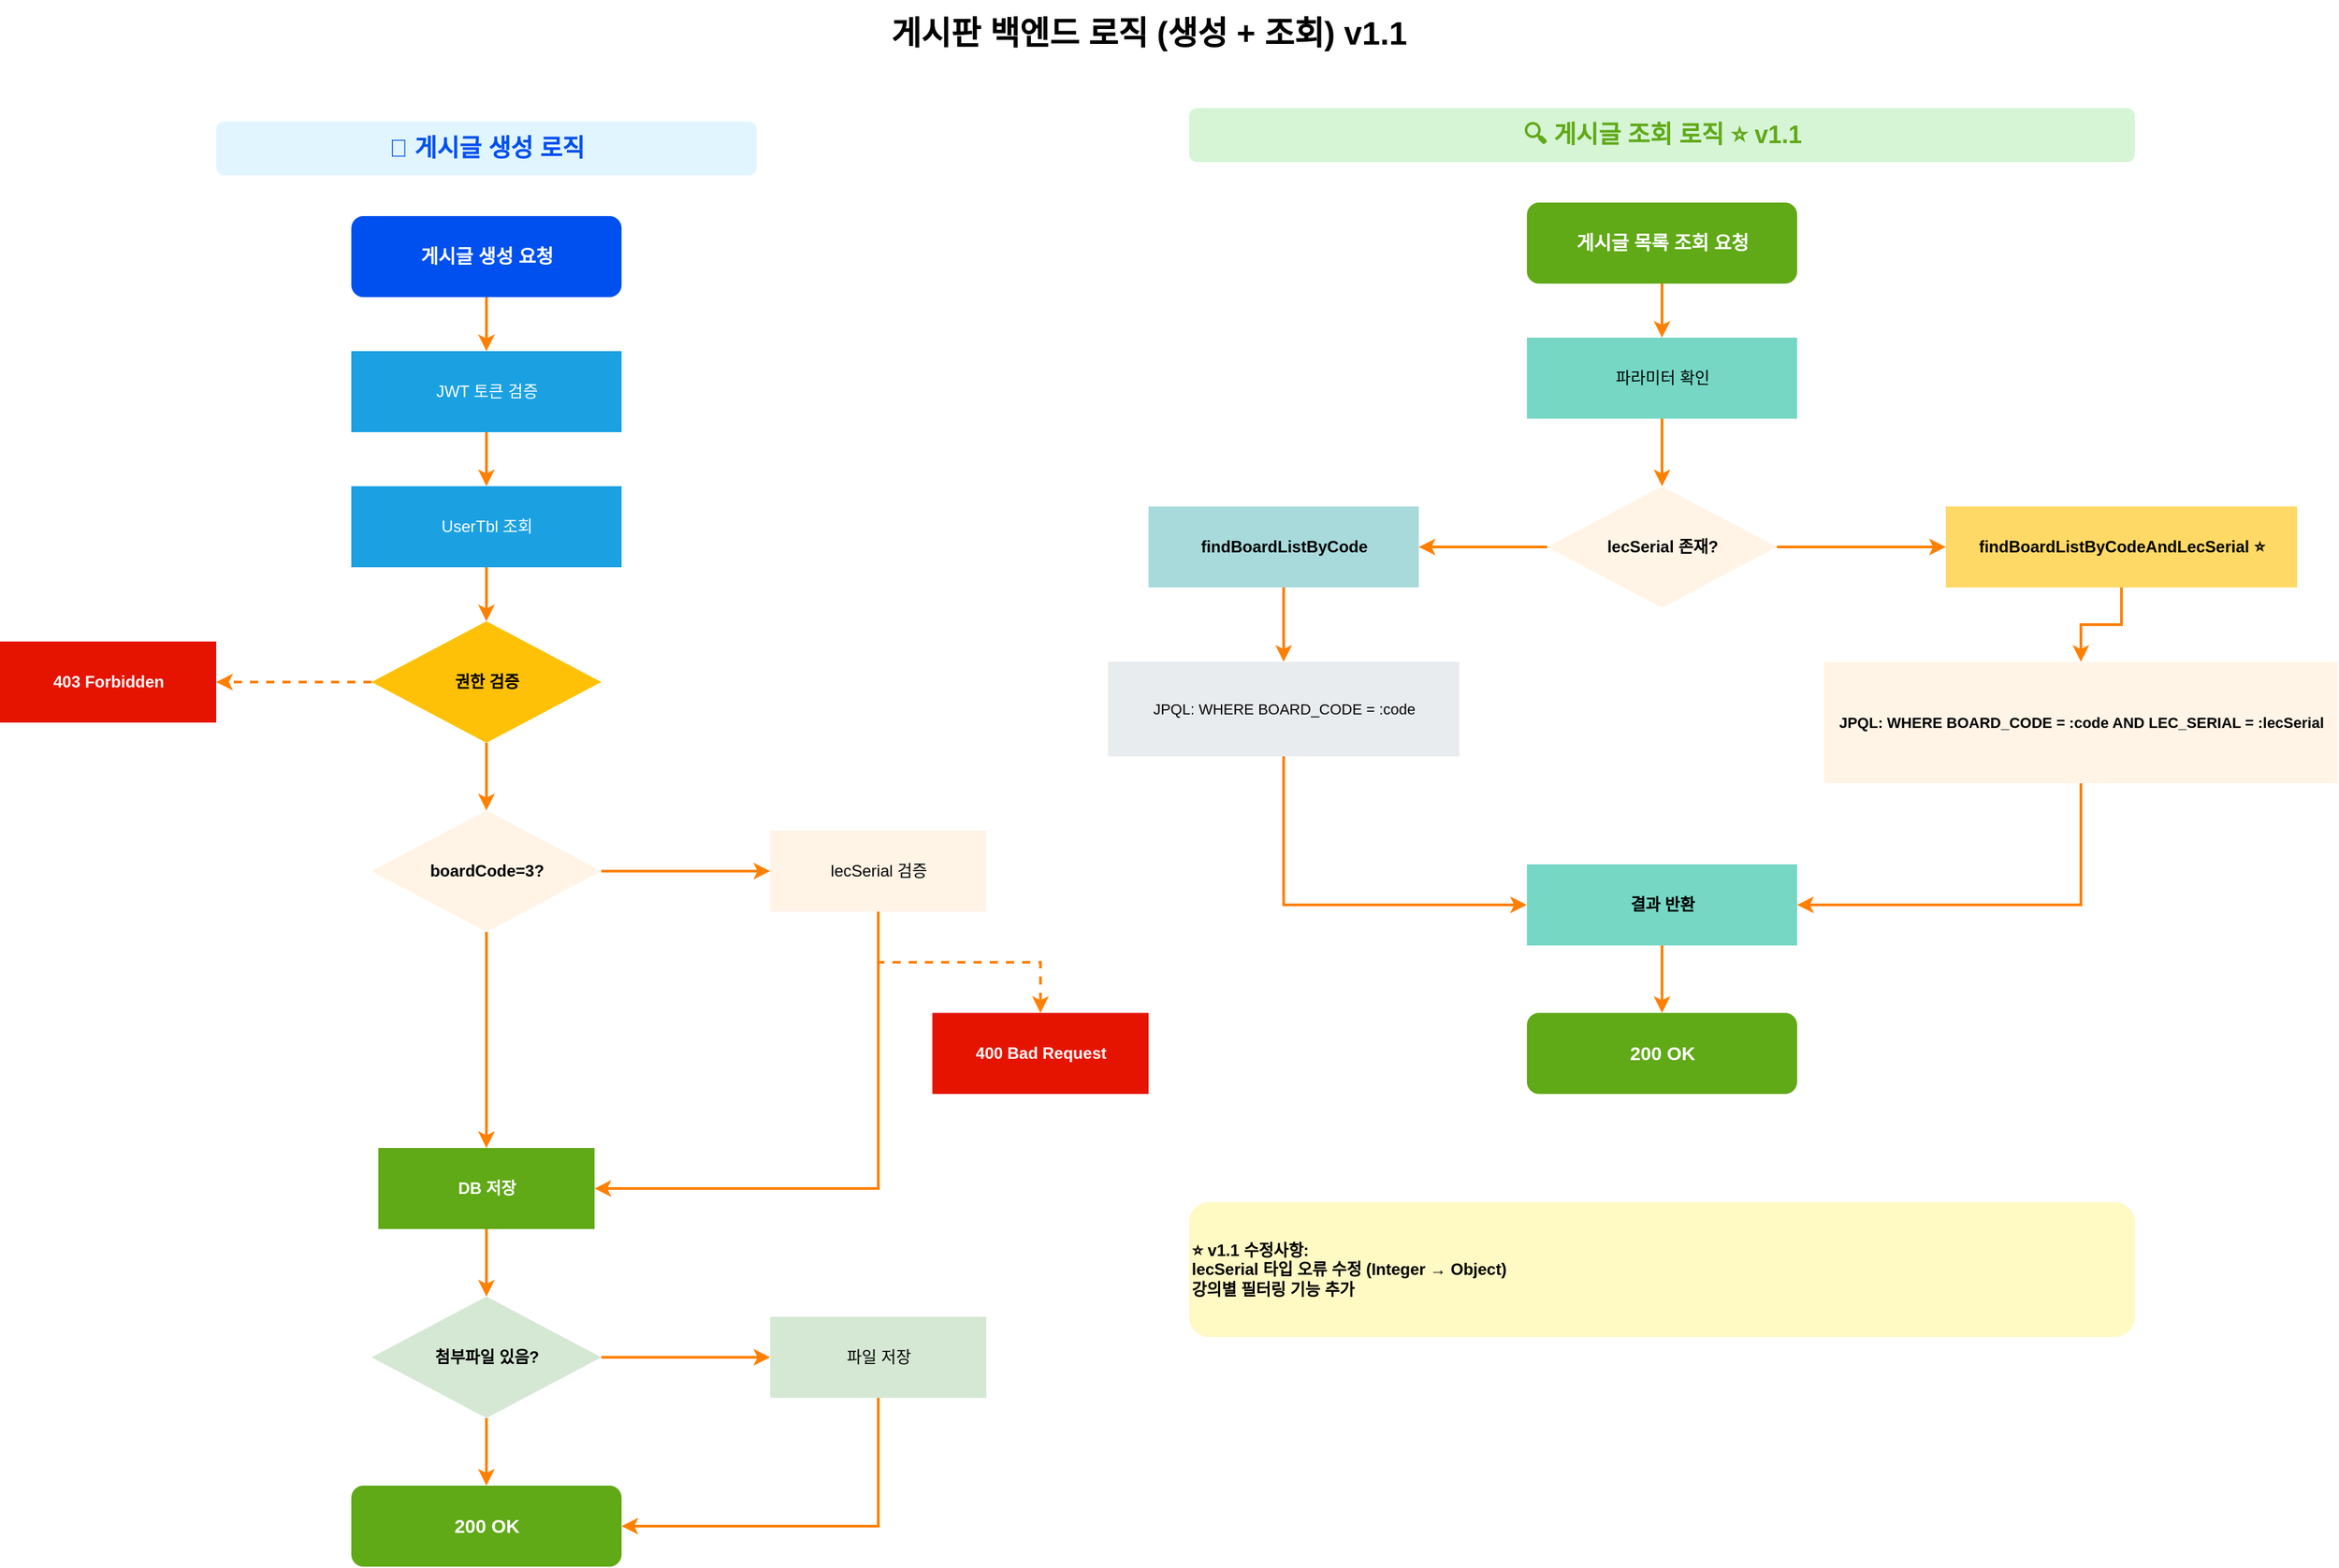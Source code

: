 <mxfile version="28.2.7">
  <diagram name="게시판 백엔드 로직" id="board-logic">
    <mxGraphModel dx="2037" dy="1110" grid="1" gridSize="10" guides="1" tooltips="1" connect="1" arrows="1" fold="1" page="1" pageScale="1" pageWidth="2800" pageHeight="1800" background="light-dark(#FFFFFF,#FFFFFF)" math="0" shadow="0">
      <root>
        <mxCell id="0" />
        <mxCell id="1" parent="0" />
        <mxCell id="title1" value="게시판 백엔드 로직 (생성 + 조회) v1.1" style="text;html=1;align=center;verticalAlign=middle;fontSize=24;fontStyle=1;fontColor=#000000;strokeColor=none;strokeWidth=2;fillColor=default;" parent="1" vertex="1">
          <mxGeometry x="270" y="10" width="1200" height="50" as="geometry" />
        </mxCell>
        <mxCell id="title2" value="📝 게시글 생성 로직" style="text;html=1;strokeColor=none;fillColor=#e1f5ff;align=center;verticalAlign=middle;rounded=1;fontSize=18;fontStyle=1;fontColor=#0050ef;strokeWidth=2;" parent="1" vertex="1">
          <mxGeometry x="180" y="100" width="400" height="40" as="geometry" />
        </mxCell>
        <mxCell id="title3" value="🔍 게시글 조회 로직 ⭐ v1.1" style="text;html=1;strokeColor=none;fillColor=#d5f5d5;align=center;verticalAlign=middle;rounded=1;fontSize=18;fontStyle=1;fontColor=#60a917;strokeWidth=2;" parent="1" vertex="1">
          <mxGeometry x="900" y="90" width="700" height="40" as="geometry" />
        </mxCell>
        <mxCell id="c1" value="게시글 생성 요청" style="rounded=1;html=1;fillColor=#0050ef;strokeColor=none;fontStyle=1;fontSize=14;strokeWidth=2;fontColor=#ffffff;" parent="1" vertex="1">
          <mxGeometry x="280" y="170" width="200" height="60" as="geometry" />
        </mxCell>
        <mxCell id="c2" value="JWT 토큰 검증" style="rounded=0;html=1;fillColor=#1ba1e2;strokeColor=none;strokeWidth=2;fontColor=#ffffff;" parent="1" vertex="1">
          <mxGeometry x="280" y="270" width="200" height="60" as="geometry" />
        </mxCell>
        <mxCell id="e1" value="" style="edgeStyle=orthogonalEdgeStyle;rounded=0;html=1;strokeWidth=2;strokeColor=#FF8000;" parent="1" source="c1" target="c2" edge="1">
          <mxGeometry relative="1" as="geometry" />
        </mxCell>
        <mxCell id="c3" value="UserTbl 조회" style="rounded=0;html=1;fillColor=#1ba1e2;strokeColor=none;strokeWidth=2;fontColor=#ffffff;" parent="1" vertex="1">
          <mxGeometry x="280" y="370" width="200" height="60" as="geometry" />
        </mxCell>
        <mxCell id="e2" value="" style="edgeStyle=orthogonalEdgeStyle;rounded=0;html=1;strokeWidth=2;strokeColor=#FF8000;" parent="1" source="c2" target="c3" edge="1">
          <mxGeometry relative="1" as="geometry" />
        </mxCell>
        <mxCell id="c4" value="권한 검증" style="rhombus;html=1;fillColor=#ffc107;strokeColor=none;fontStyle=1;strokeWidth=2;fontColor=#000000;" parent="1" vertex="1">
          <mxGeometry x="295" y="470" width="170" height="90" as="geometry" />
        </mxCell>
        <mxCell id="e3" value="" style="edgeStyle=orthogonalEdgeStyle;rounded=0;html=1;strokeWidth=2;strokeColor=#FF8000;" parent="1" source="c3" target="c4" edge="1">
          <mxGeometry relative="1" as="geometry" />
        </mxCell>
        <mxCell id="c5" value="403 Forbidden" style="rounded=0;html=1;fillColor=#e51400;strokeColor=none;fontColor=#ffffff;fontStyle=1;strokeWidth=2;" parent="1" vertex="1">
          <mxGeometry x="20" y="485" width="160" height="60" as="geometry" />
        </mxCell>
        <mxCell id="e4" value="" style="edgeStyle=orthogonalEdgeStyle;rounded=0;html=1;strokeWidth=2;strokeColor=#FF8000;dashed=1;" parent="1" source="c4" target="c5" edge="1">
          <mxGeometry relative="1" as="geometry" />
        </mxCell>
        <mxCell id="c6" value="boardCode=3?" style="rhombus;html=1;fillColor=#fff4e6;strokeColor=none;fontStyle=1;strokeWidth=2;fontColor=#000000;" parent="1" vertex="1">
          <mxGeometry x="295" y="610" width="170" height="90" as="geometry" />
        </mxCell>
        <mxCell id="e5" value="" style="edgeStyle=orthogonalEdgeStyle;rounded=0;html=1;strokeWidth=2;strokeColor=#FF8000;" parent="1" source="c4" target="c6" edge="1">
          <mxGeometry relative="1" as="geometry" />
        </mxCell>
        <mxCell id="c7" value="lecSerial 검증" style="rounded=0;html=1;fillColor=#fff4e6;strokeColor=none;strokeWidth=2;fontColor=#000000;" parent="1" vertex="1">
          <mxGeometry x="590" y="625" width="160" height="60" as="geometry" />
        </mxCell>
        <mxCell id="e6" value="" style="edgeStyle=orthogonalEdgeStyle;rounded=0;html=1;strokeWidth=2;strokeColor=#FF8000;" parent="1" source="c6" target="c7" edge="1">
          <mxGeometry relative="1" as="geometry" />
        </mxCell>
        <mxCell id="c8" value="400 Bad Request" style="rounded=0;html=1;fillColor=#e51400;strokeColor=none;fontColor=#ffffff;fontStyle=1;strokeWidth=2;" parent="1" vertex="1">
          <mxGeometry x="710" y="760" width="160" height="60" as="geometry" />
        </mxCell>
        <mxCell id="e7" value="" style="edgeStyle=orthogonalEdgeStyle;rounded=0;html=1;strokeWidth=2;strokeColor=#FF8000;dashed=1;" parent="1" source="c7" target="c8" edge="1">
          <mxGeometry relative="1" as="geometry" />
        </mxCell>
        <mxCell id="c9" value="DB 저장" style="rounded=0;html=1;fillColor=#60a917;strokeColor=none;strokeWidth=2;fontColor=#ffffff;fontStyle=1;" parent="1" vertex="1">
          <mxGeometry x="300" y="860" width="160" height="60" as="geometry" />
        </mxCell>
        <mxCell id="e8" value="" style="edgeStyle=orthogonalEdgeStyle;rounded=0;html=1;strokeWidth=2;strokeColor=#FF8000;" parent="1" source="c6" target="c9" edge="1">
          <mxGeometry relative="1" as="geometry">
            <Array as="points">
              <mxPoint x="380" y="750" />
              <mxPoint x="380" y="890" />
            </Array>
          </mxGeometry>
        </mxCell>
        <mxCell id="e9" value="" style="edgeStyle=orthogonalEdgeStyle;rounded=0;html=1;strokeWidth=2;strokeColor=#FF8000;" parent="1" source="c7" target="c9" edge="1">
          <mxGeometry relative="1" as="geometry">
            <Array as="points">
              <mxPoint x="670" y="890" />
            </Array>
          </mxGeometry>
        </mxCell>
        <mxCell id="c10" value="첨부파일 있음?" style="rhombus;html=1;fillColor=#d5e8d4;strokeColor=none;fontStyle=1;strokeWidth=2;fontColor=#000000;" parent="1" vertex="1">
          <mxGeometry x="295" y="970" width="170" height="90" as="geometry" />
        </mxCell>
        <mxCell id="e10" value="" style="edgeStyle=orthogonalEdgeStyle;rounded=0;html=1;strokeWidth=2;strokeColor=#FF8000;" parent="1" source="c9" target="c10" edge="1">
          <mxGeometry relative="1" as="geometry" />
        </mxCell>
        <mxCell id="c11" value="파일 저장" style="rounded=0;html=1;fillColor=#d5e8d4;strokeColor=none;strokeWidth=2;fontColor=#000000;" parent="1" vertex="1">
          <mxGeometry x="590" y="985" width="160" height="60" as="geometry" />
        </mxCell>
        <mxCell id="e11" value="" style="edgeStyle=orthogonalEdgeStyle;rounded=0;html=1;strokeWidth=2;strokeColor=#FF8000;" parent="1" source="c10" target="c11" edge="1">
          <mxGeometry relative="1" as="geometry" />
        </mxCell>
        <mxCell id="c12" value="200 OK" style="rounded=1;html=1;fillColor=#60a917;strokeColor=none;fontStyle=1;fontSize=14;strokeWidth=2;fontColor=#ffffff;" parent="1" vertex="1">
          <mxGeometry x="280" y="1110" width="200" height="60" as="geometry" />
        </mxCell>
        <mxCell id="e12" value="" style="edgeStyle=orthogonalEdgeStyle;rounded=0;html=1;strokeWidth=2;strokeColor=#FF8000;" parent="1" source="c10" target="c12" edge="1">
          <mxGeometry relative="1" as="geometry" />
        </mxCell>
        <mxCell id="e13" value="" style="edgeStyle=orthogonalEdgeStyle;rounded=0;html=1;strokeWidth=2;strokeColor=#FF8000;" parent="1" source="c11" target="c12" edge="1">
          <mxGeometry relative="1" as="geometry">
            <Array as="points">
              <mxPoint x="670" y="1140" />
            </Array>
          </mxGeometry>
        </mxCell>
        <mxCell id="q1" value="게시글 목록 조회 요청" style="rounded=1;html=1;fillColor=#60a917;strokeColor=none;fontStyle=1;fontSize=14;strokeWidth=2;fontColor=#ffffff;" parent="1" vertex="1">
          <mxGeometry x="1150" y="160" width="200" height="60" as="geometry" />
        </mxCell>
        <mxCell id="q2" value="파라미터 확인" style="rounded=0;html=1;fillColor=#76d7c4;strokeColor=none;strokeWidth=2;fontColor=#000000;" parent="1" vertex="1">
          <mxGeometry x="1150" y="260" width="200" height="60" as="geometry" />
        </mxCell>
        <mxCell id="eq1" value="" style="edgeStyle=orthogonalEdgeStyle;rounded=0;html=1;strokeWidth=2;strokeColor=#FF8000;" parent="1" source="q1" target="q2" edge="1">
          <mxGeometry relative="1" as="geometry" />
        </mxCell>
        <mxCell id="q3" value="lecSerial 존재?" style="rhombus;html=1;fillColor=#fff4e6;strokeColor=none;fontStyle=1;strokeWidth=2;fontColor=#000000;" parent="1" vertex="1">
          <mxGeometry x="1165" y="370" width="170" height="90" as="geometry" />
        </mxCell>
        <mxCell id="eq2" value="" style="edgeStyle=orthogonalEdgeStyle;rounded=0;html=1;strokeWidth=2;strokeColor=#FF8000;" parent="1" source="q2" target="q3" edge="1">
          <mxGeometry relative="1" as="geometry" />
        </mxCell>
        <mxCell id="q4" value="findBoardListByCode" style="rounded=0;html=1;fillColor=#a8dadc;strokeColor=none;strokeWidth=2;fontColor=#000000;fontStyle=1;" parent="1" vertex="1">
          <mxGeometry x="870" y="385" width="200" height="60" as="geometry" />
        </mxCell>
        <mxCell id="eq3" value="" style="edgeStyle=orthogonalEdgeStyle;rounded=0;html=1;strokeWidth=2;strokeColor=#FF8000;" parent="1" source="q3" target="q4" edge="1">
          <mxGeometry relative="1" as="geometry" />
        </mxCell>
        <mxCell id="q5" value="findBoardListByCodeAndLecSerial ⭐" style="rounded=0;html=1;fillColor=#ffd966;strokeColor=none;strokeWidth=2;fontColor=#000000;fontStyle=1;" parent="1" vertex="1">
          <mxGeometry x="1460" y="385" width="260" height="60" as="geometry" />
        </mxCell>
        <mxCell id="eq4" value="" style="edgeStyle=orthogonalEdgeStyle;rounded=0;html=1;strokeWidth=2;strokeColor=#FF8000;" parent="1" source="q3" target="q5" edge="1">
          <mxGeometry relative="1" as="geometry" />
        </mxCell>
        <mxCell id="q6" value="JPQL: WHERE BOARD_CODE = :code" style="rounded=0;html=1;fillColor=#e9ecef;strokeColor=none;strokeWidth=2;fontColor=#000000;fontSize=11;" parent="1" vertex="1">
          <mxGeometry x="840" y="500" width="260" height="70" as="geometry" />
        </mxCell>
        <mxCell id="eq5" value="" style="edgeStyle=orthogonalEdgeStyle;rounded=0;html=1;strokeWidth=2;strokeColor=#FF8000;" parent="1" source="q4" target="q6" edge="1">
          <mxGeometry relative="1" as="geometry" />
        </mxCell>
        <mxCell id="q7" value="JPQL: WHERE BOARD_CODE = :code AND LEC_SERIAL = :lecSerial" style="rounded=0;html=1;fillColor=#fff4e6;strokeColor=none;strokeWidth=2;fontColor=#000000;fontSize=11;fontStyle=1;" parent="1" vertex="1">
          <mxGeometry x="1370" y="500" width="380" height="90" as="geometry" />
        </mxCell>
        <mxCell id="eq6" value="" style="edgeStyle=orthogonalEdgeStyle;rounded=0;html=1;strokeWidth=2;strokeColor=#FF8000;" parent="1" source="q5" target="q7" edge="1">
          <mxGeometry relative="1" as="geometry" />
        </mxCell>
        <mxCell id="q8" value="결과 반환" style="rounded=0;html=1;fillColor=#76d7c4;strokeColor=none;strokeWidth=2;fontColor=#000000;fontStyle=1;" parent="1" vertex="1">
          <mxGeometry x="1150" y="650" width="200" height="60" as="geometry" />
        </mxCell>
        <mxCell id="eq7" value="" style="edgeStyle=orthogonalEdgeStyle;rounded=0;html=1;strokeWidth=2;strokeColor=#FF8000;" parent="1" source="q6" target="q8" edge="1">
          <mxGeometry relative="1" as="geometry">
            <Array as="points">
              <mxPoint x="970" y="680" />
            </Array>
          </mxGeometry>
        </mxCell>
        <mxCell id="eq8" value="" style="edgeStyle=orthogonalEdgeStyle;rounded=0;html=1;strokeWidth=2;strokeColor=#FF8000;" parent="1" source="q7" target="q8" edge="1">
          <mxGeometry relative="1" as="geometry">
            <Array as="points">
              <mxPoint x="1560" y="680" />
            </Array>
          </mxGeometry>
        </mxCell>
        <mxCell id="q9" value="200 OK" style="rounded=1;html=1;fillColor=#60a917;strokeColor=none;fontStyle=1;fontSize=14;strokeWidth=2;fontColor=#ffffff;" parent="1" vertex="1">
          <mxGeometry x="1150" y="760" width="200" height="60" as="geometry" />
        </mxCell>
        <mxCell id="eq9" value="" style="edgeStyle=orthogonalEdgeStyle;rounded=0;html=1;strokeWidth=2;strokeColor=#FF8000;" parent="1" source="q8" target="q9" edge="1">
          <mxGeometry relative="1" as="geometry" />
        </mxCell>
        <mxCell id="note1" value="⭐ v1.1 수정사항:&#xa;lecSerial 타입 오류 수정 (Integer → Object)&#xa;강의별 필터링 기능 추가" style="rounded=1;html=1;fillColor=#fff9c4;strokeColor=none;fontColor=#000000;fontSize=12;fontStyle=1;align=left;strokeWidth=2;" parent="1" vertex="1">
          <mxGeometry x="900" y="900" width="700" height="100" as="geometry" />
        </mxCell>
      </root>
    </mxGraphModel>
  </diagram>
</mxfile>
